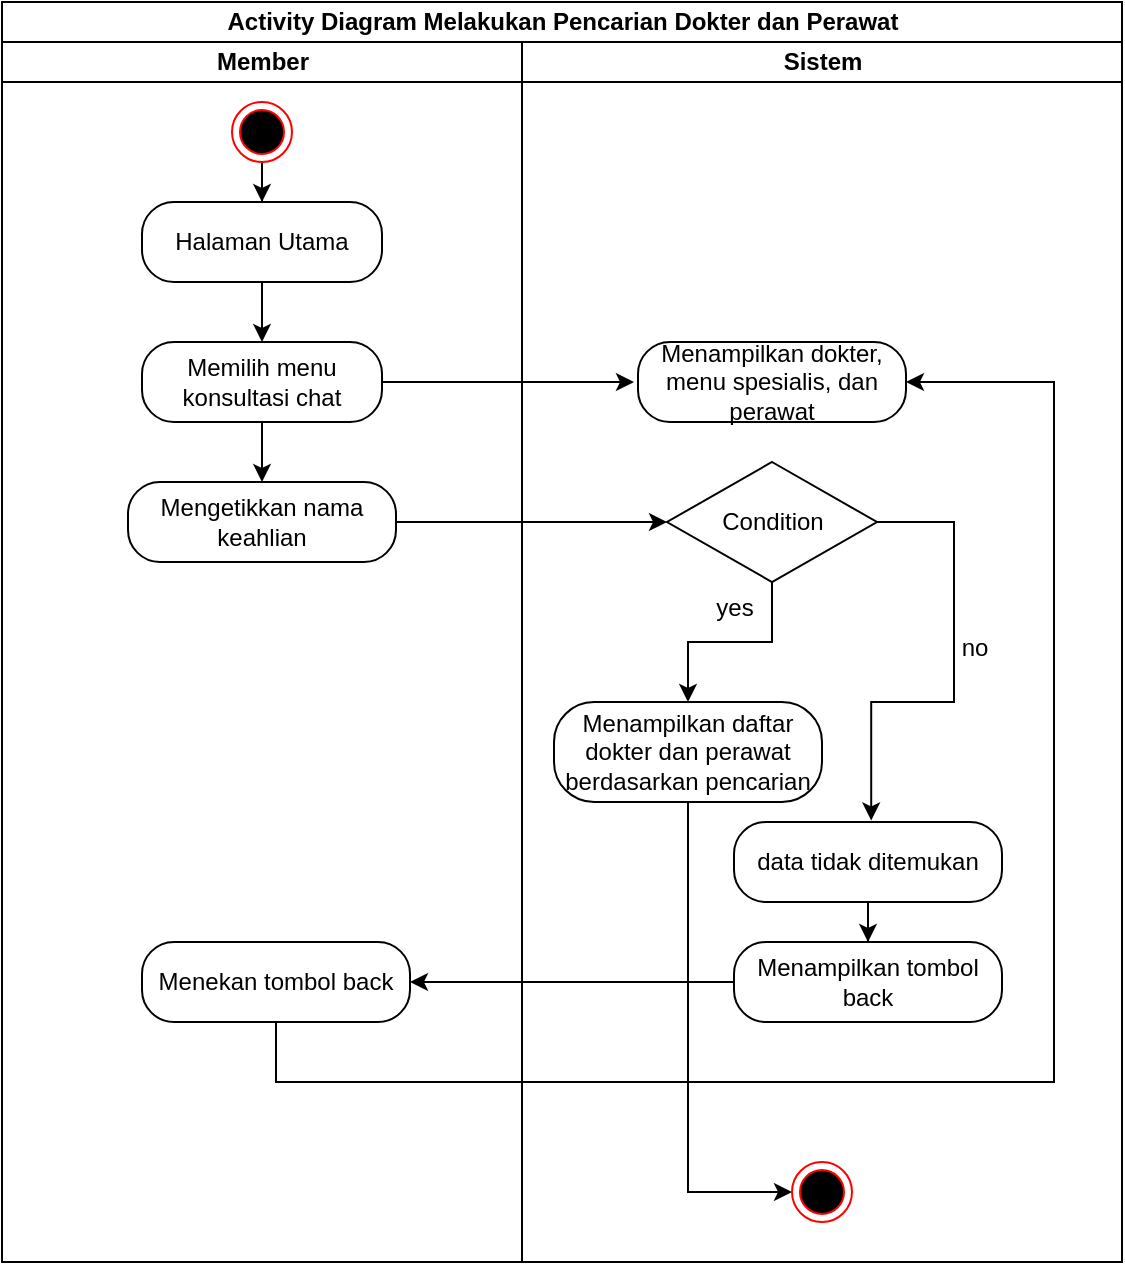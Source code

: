 <mxfile version="20.8.16" type="device"><diagram name="Halaman-1" id="7Dmdzp2ClTPYulEwp8Dd"><mxGraphModel dx="1036" dy="614" grid="1" gridSize="10" guides="1" tooltips="1" connect="1" arrows="1" fold="1" page="1" pageScale="1" pageWidth="827" pageHeight="1169" math="0" shadow="0"><root><mxCell id="0"/><mxCell id="1" parent="0"/><mxCell id="ivixXMnA2Sc6SnJe4pUh-1" value="Activity Diagram Melakukan Pencarian Dokter dan Perawat" style="swimlane;childLayout=stackLayout;resizeParent=1;resizeParentMax=0;startSize=20;html=1;" parent="1" vertex="1"><mxGeometry x="234" y="40" width="560" height="630" as="geometry"/></mxCell><mxCell id="ivixXMnA2Sc6SnJe4pUh-2" value="Member" style="swimlane;startSize=20;html=1;" parent="ivixXMnA2Sc6SnJe4pUh-1" vertex="1"><mxGeometry y="20" width="260" height="610" as="geometry"/></mxCell><mxCell id="ivixXMnA2Sc6SnJe4pUh-10" value="" style="edgeStyle=orthogonalEdgeStyle;rounded=0;orthogonalLoop=1;jettySize=auto;html=1;" parent="ivixXMnA2Sc6SnJe4pUh-2" source="ivixXMnA2Sc6SnJe4pUh-7" target="ivixXMnA2Sc6SnJe4pUh-8" edge="1"><mxGeometry relative="1" as="geometry"/></mxCell><mxCell id="ivixXMnA2Sc6SnJe4pUh-7" value="" style="ellipse;html=1;shape=endState;fillColor=#000000;strokeColor=#ff0000;" parent="ivixXMnA2Sc6SnJe4pUh-2" vertex="1"><mxGeometry x="115" y="30" width="30" height="30" as="geometry"/></mxCell><mxCell id="ivixXMnA2Sc6SnJe4pUh-12" value="" style="edgeStyle=orthogonalEdgeStyle;rounded=0;orthogonalLoop=1;jettySize=auto;html=1;" parent="ivixXMnA2Sc6SnJe4pUh-2" source="ivixXMnA2Sc6SnJe4pUh-8" target="ivixXMnA2Sc6SnJe4pUh-11" edge="1"><mxGeometry relative="1" as="geometry"/></mxCell><mxCell id="ivixXMnA2Sc6SnJe4pUh-8" value="Halaman Utama" style="rounded=1;whiteSpace=wrap;html=1;arcSize=40;fontColor=#000000;fillColor=default;strokeColor=default;" parent="ivixXMnA2Sc6SnJe4pUh-2" vertex="1"><mxGeometry x="70" y="80" width="120" height="40" as="geometry"/></mxCell><mxCell id="ivixXMnA2Sc6SnJe4pUh-14" style="edgeStyle=orthogonalEdgeStyle;rounded=0;orthogonalLoop=1;jettySize=auto;html=1;" parent="ivixXMnA2Sc6SnJe4pUh-2" source="ivixXMnA2Sc6SnJe4pUh-11" edge="1"><mxGeometry relative="1" as="geometry"><mxPoint x="316" y="170" as="targetPoint"/></mxGeometry></mxCell><mxCell id="ivixXMnA2Sc6SnJe4pUh-16" value="" style="edgeStyle=orthogonalEdgeStyle;rounded=0;orthogonalLoop=1;jettySize=auto;html=1;" parent="ivixXMnA2Sc6SnJe4pUh-2" source="ivixXMnA2Sc6SnJe4pUh-11" target="ivixXMnA2Sc6SnJe4pUh-15" edge="1"><mxGeometry relative="1" as="geometry"/></mxCell><mxCell id="ivixXMnA2Sc6SnJe4pUh-11" value="Memilih menu konsultasi chat" style="rounded=1;whiteSpace=wrap;html=1;arcSize=40;fontColor=#000000;fillColor=default;strokeColor=default;" parent="ivixXMnA2Sc6SnJe4pUh-2" vertex="1"><mxGeometry x="70" y="150" width="120" height="40" as="geometry"/></mxCell><mxCell id="ivixXMnA2Sc6SnJe4pUh-15" value="Mengetikkan nama keahlian" style="rounded=1;whiteSpace=wrap;html=1;arcSize=40;fontColor=#000000;fillColor=default;strokeColor=default;" parent="ivixXMnA2Sc6SnJe4pUh-2" vertex="1"><mxGeometry x="63" y="220" width="134" height="40" as="geometry"/></mxCell><mxCell id="ivixXMnA2Sc6SnJe4pUh-31" value="Menekan tombol back" style="rounded=1;whiteSpace=wrap;html=1;arcSize=40;fontColor=#000000;fillColor=default;strokeColor=default;" parent="ivixXMnA2Sc6SnJe4pUh-2" vertex="1"><mxGeometry x="70" y="450" width="134" height="40" as="geometry"/></mxCell><mxCell id="ivixXMnA2Sc6SnJe4pUh-3" value="Sistem" style="swimlane;startSize=20;html=1;" parent="ivixXMnA2Sc6SnJe4pUh-1" vertex="1"><mxGeometry x="260" y="20" width="300" height="610" as="geometry"/></mxCell><mxCell id="ivixXMnA2Sc6SnJe4pUh-13" value="Menampilkan dokter, menu spesialis, dan perawat" style="rounded=1;whiteSpace=wrap;html=1;arcSize=40;fontColor=#000000;fillColor=default;strokeColor=default;" parent="ivixXMnA2Sc6SnJe4pUh-3" vertex="1"><mxGeometry x="58" y="150" width="134" height="40" as="geometry"/></mxCell><mxCell id="ivixXMnA2Sc6SnJe4pUh-24" style="edgeStyle=orthogonalEdgeStyle;rounded=0;orthogonalLoop=1;jettySize=auto;html=1;exitX=0.5;exitY=1;exitDx=0;exitDy=0;" parent="ivixXMnA2Sc6SnJe4pUh-3" source="ivixXMnA2Sc6SnJe4pUh-17" target="ivixXMnA2Sc6SnJe4pUh-23" edge="1"><mxGeometry relative="1" as="geometry"/></mxCell><mxCell id="ivixXMnA2Sc6SnJe4pUh-26" style="edgeStyle=orthogonalEdgeStyle;rounded=0;orthogonalLoop=1;jettySize=auto;html=1;entryX=0.512;entryY=-0.019;entryDx=0;entryDy=0;entryPerimeter=0;" parent="ivixXMnA2Sc6SnJe4pUh-3" source="ivixXMnA2Sc6SnJe4pUh-17" target="ivixXMnA2Sc6SnJe4pUh-22" edge="1"><mxGeometry relative="1" as="geometry"><Array as="points"><mxPoint x="216" y="240"/><mxPoint x="216" y="330"/><mxPoint x="175" y="330"/></Array></mxGeometry></mxCell><mxCell id="ivixXMnA2Sc6SnJe4pUh-17" value="Condition" style="rhombus;whiteSpace=wrap;html=1;fontColor=#000000;fillColor=default;strokeColor=default;" parent="ivixXMnA2Sc6SnJe4pUh-3" vertex="1"><mxGeometry x="72.5" y="210" width="105" height="60" as="geometry"/></mxCell><mxCell id="ivixXMnA2Sc6SnJe4pUh-35" style="edgeStyle=orthogonalEdgeStyle;rounded=0;orthogonalLoop=1;jettySize=auto;html=1;entryX=0;entryY=0.5;entryDx=0;entryDy=0;" parent="ivixXMnA2Sc6SnJe4pUh-3" source="ivixXMnA2Sc6SnJe4pUh-23" target="ivixXMnA2Sc6SnJe4pUh-34" edge="1"><mxGeometry relative="1" as="geometry"/></mxCell><mxCell id="ivixXMnA2Sc6SnJe4pUh-23" value="Menampilkan daftar dokter dan perawat berdasarkan pencarian" style="rounded=1;whiteSpace=wrap;html=1;arcSize=40;fontColor=#000000;fillColor=default;strokeColor=default;" parent="ivixXMnA2Sc6SnJe4pUh-3" vertex="1"><mxGeometry x="16" y="330" width="134" height="50" as="geometry"/></mxCell><mxCell id="ivixXMnA2Sc6SnJe4pUh-30" value="" style="edgeStyle=orthogonalEdgeStyle;rounded=0;orthogonalLoop=1;jettySize=auto;html=1;" parent="ivixXMnA2Sc6SnJe4pUh-3" source="ivixXMnA2Sc6SnJe4pUh-22" target="ivixXMnA2Sc6SnJe4pUh-29" edge="1"><mxGeometry relative="1" as="geometry"/></mxCell><mxCell id="ivixXMnA2Sc6SnJe4pUh-22" value="data tidak ditemukan" style="rounded=1;whiteSpace=wrap;html=1;arcSize=40;fontColor=#000000;fillColor=default;strokeColor=default;" parent="ivixXMnA2Sc6SnJe4pUh-3" vertex="1"><mxGeometry x="106" y="390" width="134" height="40" as="geometry"/></mxCell><mxCell id="ivixXMnA2Sc6SnJe4pUh-29" value="Menampilkan tombol back" style="rounded=1;whiteSpace=wrap;html=1;arcSize=40;fontColor=#000000;fillColor=default;strokeColor=default;" parent="ivixXMnA2Sc6SnJe4pUh-3" vertex="1"><mxGeometry x="106" y="450" width="134" height="40" as="geometry"/></mxCell><mxCell id="ivixXMnA2Sc6SnJe4pUh-34" value="" style="ellipse;html=1;shape=endState;fillColor=#000000;strokeColor=#ff0000;" parent="ivixXMnA2Sc6SnJe4pUh-3" vertex="1"><mxGeometry x="135" y="560" width="30" height="30" as="geometry"/></mxCell><mxCell id="ivixXMnA2Sc6SnJe4pUh-21" style="edgeStyle=orthogonalEdgeStyle;rounded=0;orthogonalLoop=1;jettySize=auto;html=1;entryX=0;entryY=0.5;entryDx=0;entryDy=0;" parent="ivixXMnA2Sc6SnJe4pUh-1" source="ivixXMnA2Sc6SnJe4pUh-15" target="ivixXMnA2Sc6SnJe4pUh-17" edge="1"><mxGeometry relative="1" as="geometry"/></mxCell><mxCell id="ivixXMnA2Sc6SnJe4pUh-32" style="edgeStyle=orthogonalEdgeStyle;rounded=0;orthogonalLoop=1;jettySize=auto;html=1;" parent="ivixXMnA2Sc6SnJe4pUh-1" source="ivixXMnA2Sc6SnJe4pUh-29" target="ivixXMnA2Sc6SnJe4pUh-31" edge="1"><mxGeometry relative="1" as="geometry"/></mxCell><mxCell id="ivixXMnA2Sc6SnJe4pUh-33" style="edgeStyle=orthogonalEdgeStyle;rounded=0;orthogonalLoop=1;jettySize=auto;html=1;entryX=1;entryY=0.5;entryDx=0;entryDy=0;" parent="ivixXMnA2Sc6SnJe4pUh-1" source="ivixXMnA2Sc6SnJe4pUh-31" target="ivixXMnA2Sc6SnJe4pUh-13" edge="1"><mxGeometry relative="1" as="geometry"><Array as="points"><mxPoint x="137" y="540"/><mxPoint x="526" y="540"/><mxPoint x="526" y="190"/></Array></mxGeometry></mxCell><mxCell id="ivixXMnA2Sc6SnJe4pUh-25" value="yes" style="text;html=1;align=center;verticalAlign=middle;resizable=0;points=[];autosize=1;strokeColor=none;fillColor=none;" parent="1" vertex="1"><mxGeometry x="580" y="328" width="40" height="30" as="geometry"/></mxCell><mxCell id="ivixXMnA2Sc6SnJe4pUh-27" value="no" style="text;html=1;align=center;verticalAlign=middle;resizable=0;points=[];autosize=1;strokeColor=none;fillColor=none;" parent="1" vertex="1"><mxGeometry x="700" y="348" width="40" height="30" as="geometry"/></mxCell></root></mxGraphModel></diagram></mxfile>